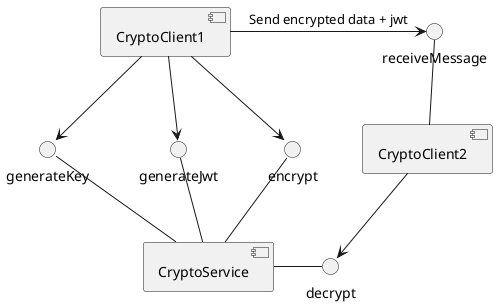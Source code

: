 @startuml

generateKey -down- [CryptoService]
generateJwt -down- [CryptoService]
encrypt -down- [CryptoService]
decrypt -left- [CryptoService]
[CryptoClient1] --> generateKey
[CryptoClient1] --> generateJwt
[CryptoClient1] --> encrypt
[CryptoClient2] --> decrypt

receiveMessage -down- [CryptoClient2]

[CryptoClient1] -right-> receiveMessage : Send encrypted data + jwt

@enduml